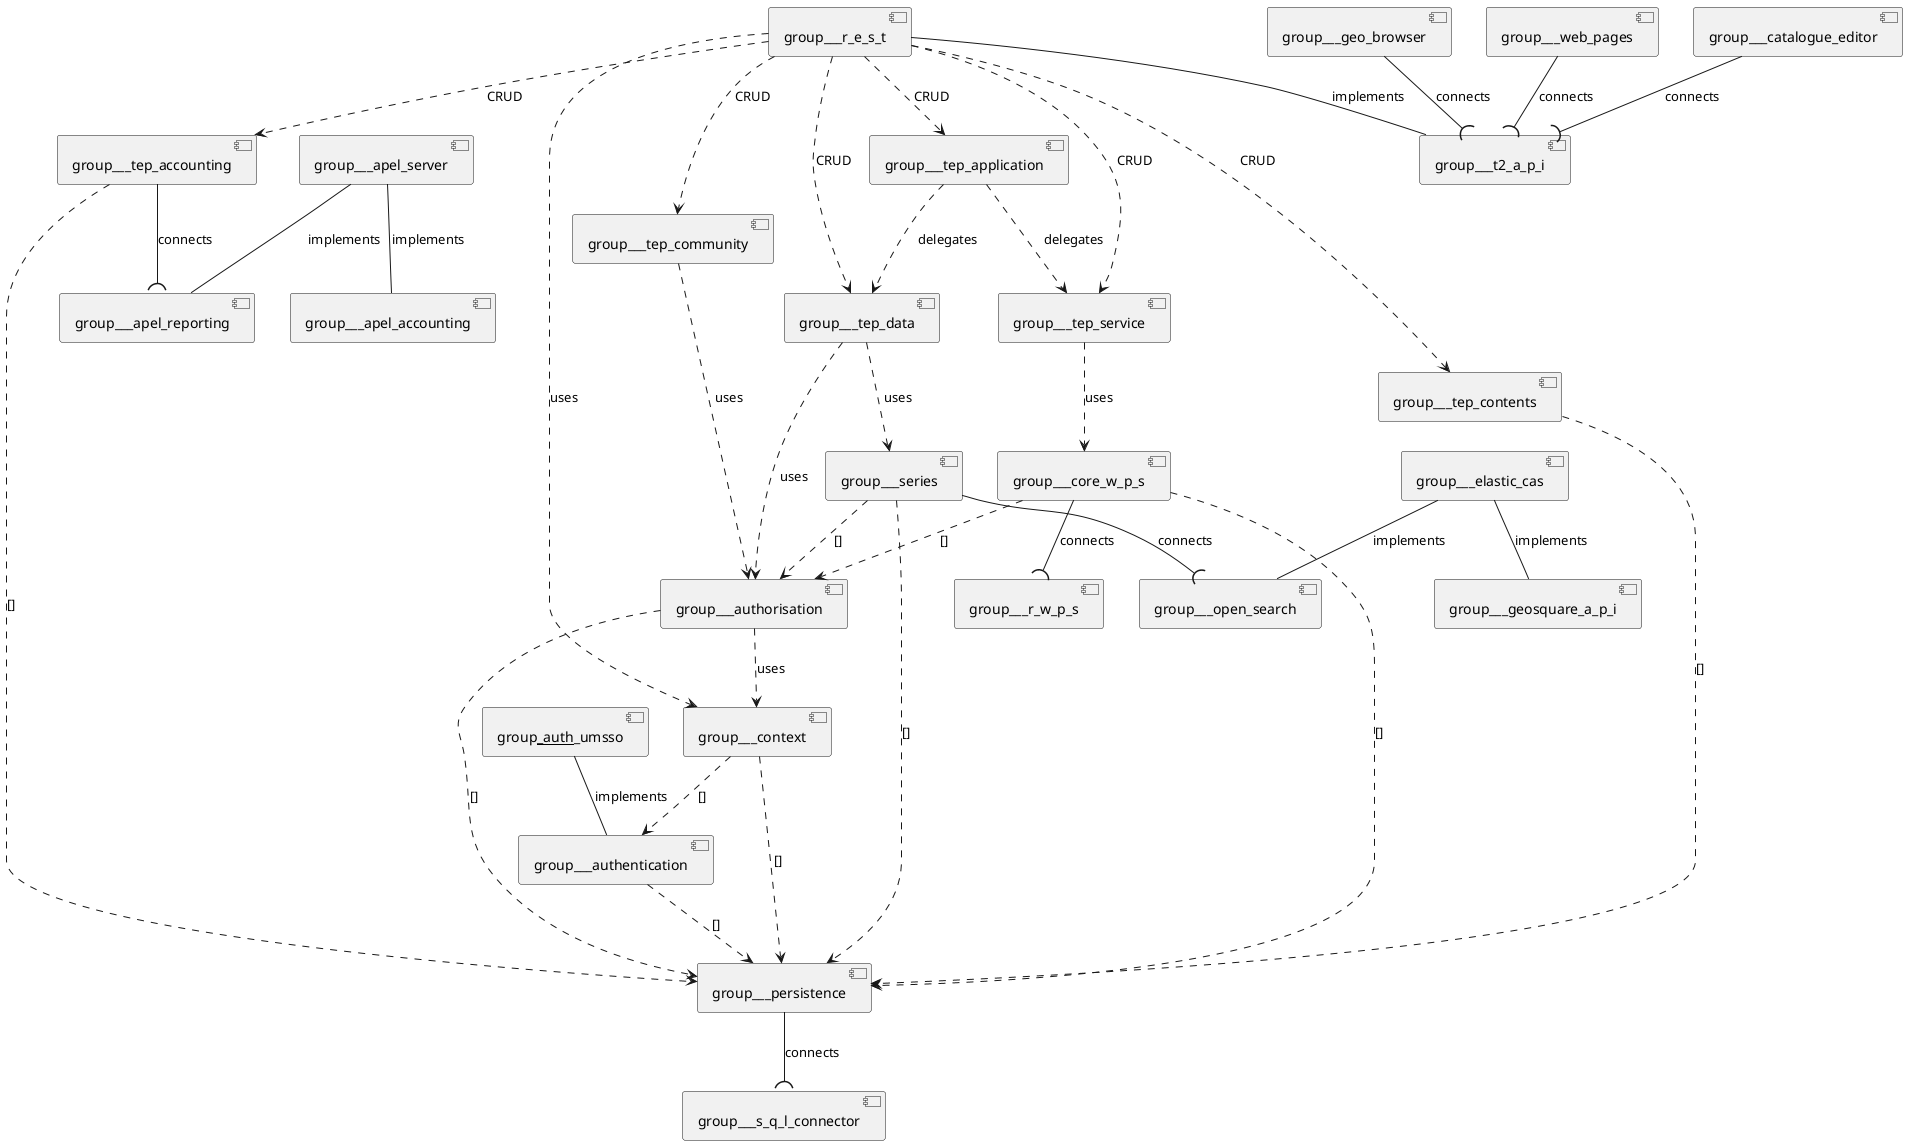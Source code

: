 @startuml
[group___apel_server]  --  [group___apel_accounting] : implements
[group___apel_server]  --  [group___apel_reporting] : implements
[group___auth___umsso]  --  [group___authentication] : implements
[group___authentication]  ..>  [group___persistence] : []
[group___authorisation]  ..>  [group___persistence] : []
[group___authorisation]  ..>  [group___context] : uses
[group___catalogue_editor]  --(  [group___t2_a_p_i] : connects
[group___context]  ..>  [group___persistence] : []
[group___context]  ..>  [group___authentication] : []
[group___core_w_p_s]  ..>  [group___persistence] : []
[group___core_w_p_s]  ..>  [group___authorisation] : []
[group___core_w_p_s]  --(  [group___r_w_p_s] : connects
[group___elastic_cas]  --  [group___geosquare_a_p_i] : implements
[group___elastic_cas]  --  [group___open_search] : implements
[group___geo_browser]  --(  [group___t2_a_p_i] : connects
[group___persistence]  --(  [group___s_q_l_connector] : connects
[group___r_e_s_t]  ..>  [group___tep_accounting] : CRUD
[group___r_e_s_t]  ..>  [group___tep_application] : CRUD
[group___r_e_s_t]  ..>  [group___tep_community] : CRUD
[group___r_e_s_t]  ..>  [group___tep_contents] : CRUD
[group___r_e_s_t]  ..>  [group___tep_data] : CRUD
[group___r_e_s_t]  ..>  [group___tep_service] : CRUD
[group___r_e_s_t]  ..>  [group___context] : uses
[group___r_e_s_t]  --  [group___t2_a_p_i] : implements
[group___series]  --(  [group___open_search] : connects
[group___series]  ..>  [group___persistence] : []
[group___series]  ..>  [group___authorisation] : []
[group___tep_accounting]  --(  [group___apel_reporting] : connects
[group___tep_accounting]  ..>  [group___persistence] : []
[group___tep_application]  ..>  [group___tep_data] : delegates
[group___tep_application]  ..>  [group___tep_service] : delegates
[group___tep_community]  ..>  [group___authorisation] : uses
[group___tep_contents]  ..>  [group___persistence] : []
[group___tep_data]  ..>  [group___authorisation] : uses
[group___tep_data]  ..>  [group___series] : uses
[group___tep_service]  ..>  [group___core_w_p_s] : uses
[group___web_pages]  --(  [group___t2_a_p_i] : connects
@enduml
